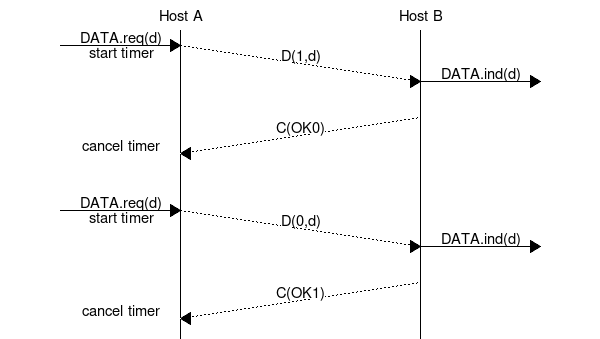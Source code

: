 msc {
        a [label="", linecolour=white],
        b [label="Host A", linecolour=black],
        z [label="", linecolour=white],
        c [label="Host B", linecolour=black],
        d [label="", linecolour=white];
        a=>b [ label = "DATA.req(d)\nstart timer" ] ,
        b>>c [ label = "D(1,d)", arcskip="1"];
        c=>d [ label = "DATA.ind(d)" ];
        c>>b [label= "C(OK0)", arcskip="1"];
        b->a [linecolour=white, label="cancel timer"];
        |||;
        a=>b [ label = "DATA.req(d)\nstart timer" ] ,
        b>>c [ label = "D(0,d)", arcskip="1"];
        c=>d [ label = "DATA.ind(d)" ];
        c>>b [label= "C(OK1)", arcskip="1"]; 
        b->a [linecolour=white, label="cancel timer"];
}